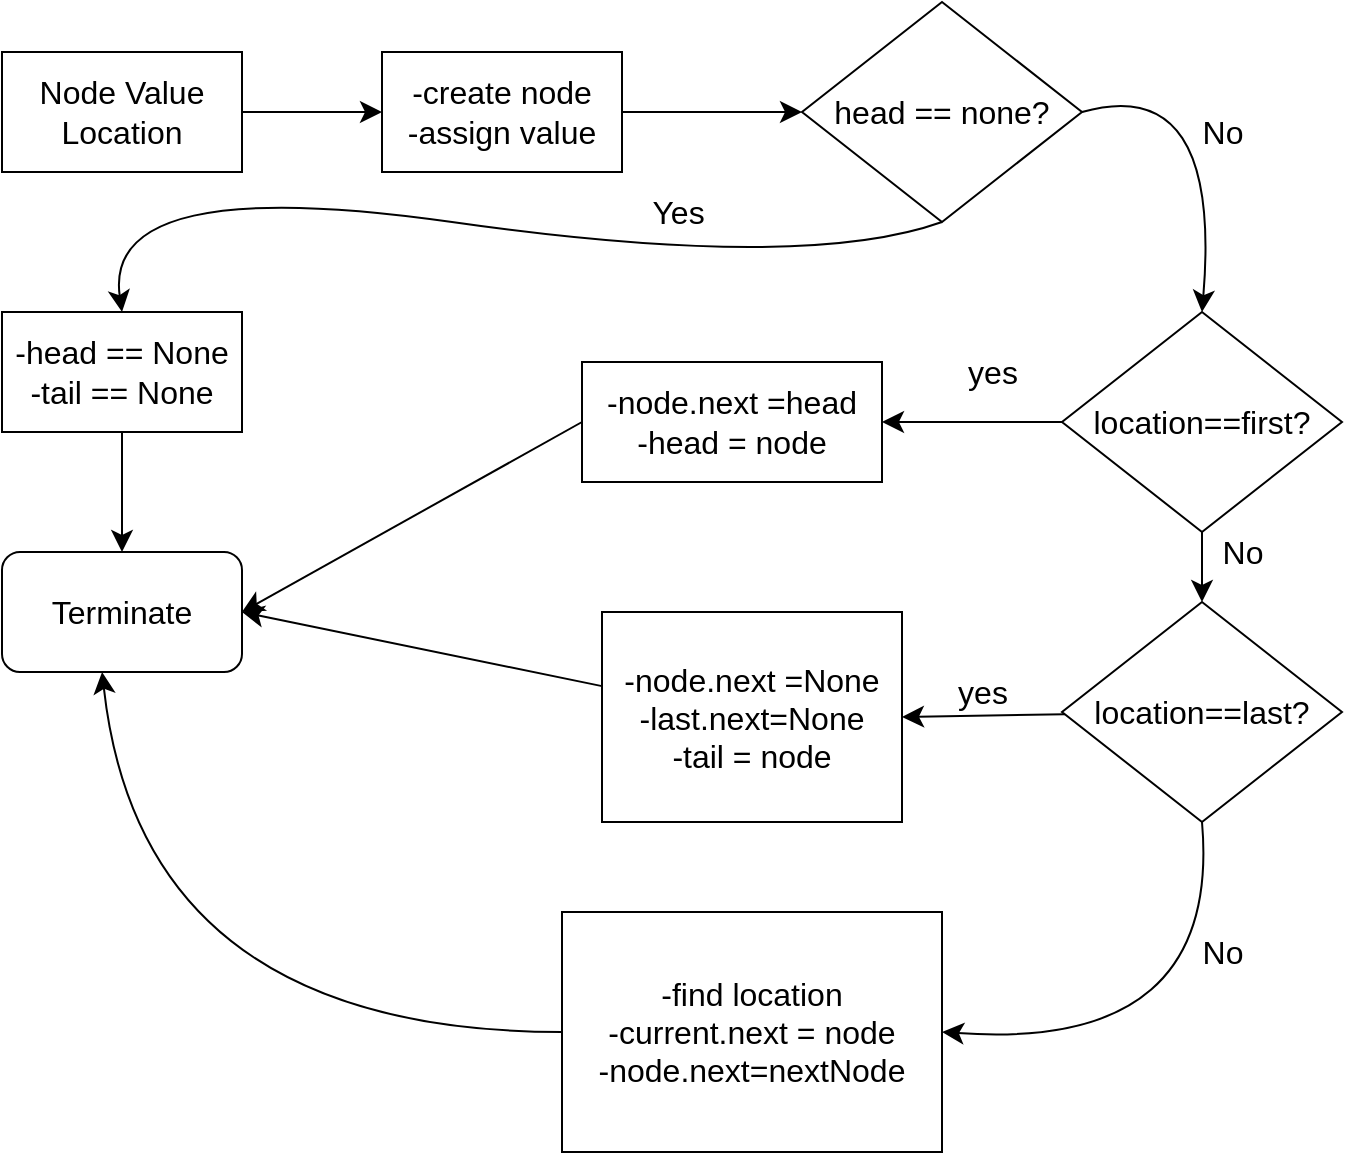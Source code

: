 <mxfile version="21.1.7" type="device">
  <diagram id="C5RBs43oDa-KdzZeNtuy" name="Page-1">
    <mxGraphModel dx="1290" dy="591" grid="1" gridSize="10" guides="1" tooltips="1" connect="1" arrows="1" fold="1" page="1" pageScale="1" pageWidth="827" pageHeight="1169" math="0" shadow="0">
      <root>
        <mxCell id="WIyWlLk6GJQsqaUBKTNV-0" />
        <mxCell id="WIyWlLk6GJQsqaUBKTNV-1" parent="WIyWlLk6GJQsqaUBKTNV-0" />
        <mxCell id="wTwuT95mkbUKnPyDz3fG-8" style="edgeStyle=none;curved=1;rounded=0;orthogonalLoop=1;jettySize=auto;html=1;exitX=1;exitY=0.5;exitDx=0;exitDy=0;entryX=0;entryY=0.5;entryDx=0;entryDy=0;fontSize=12;startSize=8;endSize=8;" edge="1" parent="WIyWlLk6GJQsqaUBKTNV-1" source="wTwuT95mkbUKnPyDz3fG-0" target="wTwuT95mkbUKnPyDz3fG-1">
          <mxGeometry relative="1" as="geometry" />
        </mxCell>
        <mxCell id="wTwuT95mkbUKnPyDz3fG-0" value="Node Value Location" style="rounded=0;whiteSpace=wrap;html=1;fontSize=16;" vertex="1" parent="WIyWlLk6GJQsqaUBKTNV-1">
          <mxGeometry x="80" y="150" width="120" height="60" as="geometry" />
        </mxCell>
        <mxCell id="wTwuT95mkbUKnPyDz3fG-9" style="edgeStyle=none;curved=1;rounded=0;orthogonalLoop=1;jettySize=auto;html=1;exitX=1;exitY=0.5;exitDx=0;exitDy=0;entryX=0;entryY=0.5;entryDx=0;entryDy=0;fontSize=12;startSize=8;endSize=8;" edge="1" parent="WIyWlLk6GJQsqaUBKTNV-1" source="wTwuT95mkbUKnPyDz3fG-1" target="wTwuT95mkbUKnPyDz3fG-2">
          <mxGeometry relative="1" as="geometry" />
        </mxCell>
        <mxCell id="wTwuT95mkbUKnPyDz3fG-1" value="-create node&lt;br&gt;-assign value" style="rounded=0;whiteSpace=wrap;html=1;fontSize=16;" vertex="1" parent="WIyWlLk6GJQsqaUBKTNV-1">
          <mxGeometry x="270" y="150" width="120" height="60" as="geometry" />
        </mxCell>
        <mxCell id="wTwuT95mkbUKnPyDz3fG-12" style="edgeStyle=none;curved=1;rounded=0;orthogonalLoop=1;jettySize=auto;html=1;exitX=0.5;exitY=1;exitDx=0;exitDy=0;entryX=0.5;entryY=0;entryDx=0;entryDy=0;fontSize=12;startSize=8;endSize=8;" edge="1" parent="WIyWlLk6GJQsqaUBKTNV-1" source="wTwuT95mkbUKnPyDz3fG-2" target="wTwuT95mkbUKnPyDz3fG-3">
          <mxGeometry relative="1" as="geometry">
            <Array as="points">
              <mxPoint x="480" y="260" />
              <mxPoint x="130" y="210" />
            </Array>
          </mxGeometry>
        </mxCell>
        <mxCell id="wTwuT95mkbUKnPyDz3fG-14" style="edgeStyle=none;curved=1;rounded=0;orthogonalLoop=1;jettySize=auto;html=1;exitX=1;exitY=0.5;exitDx=0;exitDy=0;fontSize=12;startSize=8;endSize=8;entryX=0.5;entryY=0;entryDx=0;entryDy=0;" edge="1" parent="WIyWlLk6GJQsqaUBKTNV-1" source="wTwuT95mkbUKnPyDz3fG-2" target="wTwuT95mkbUKnPyDz3fG-5">
          <mxGeometry relative="1" as="geometry">
            <mxPoint x="680" y="180" as="targetPoint" />
            <Array as="points">
              <mxPoint x="690" y="160" />
            </Array>
          </mxGeometry>
        </mxCell>
        <mxCell id="wTwuT95mkbUKnPyDz3fG-2" value="head == none?" style="rhombus;whiteSpace=wrap;html=1;fontSize=16;" vertex="1" parent="WIyWlLk6GJQsqaUBKTNV-1">
          <mxGeometry x="480" y="125" width="140" height="110" as="geometry" />
        </mxCell>
        <mxCell id="wTwuT95mkbUKnPyDz3fG-13" style="edgeStyle=none;curved=1;rounded=0;orthogonalLoop=1;jettySize=auto;html=1;exitX=0.5;exitY=1;exitDx=0;exitDy=0;entryX=0.5;entryY=0;entryDx=0;entryDy=0;fontSize=12;startSize=8;endSize=8;" edge="1" parent="WIyWlLk6GJQsqaUBKTNV-1" source="wTwuT95mkbUKnPyDz3fG-3" target="wTwuT95mkbUKnPyDz3fG-4">
          <mxGeometry relative="1" as="geometry" />
        </mxCell>
        <mxCell id="wTwuT95mkbUKnPyDz3fG-3" value="-head == None&lt;br&gt;-tail == None" style="rounded=0;whiteSpace=wrap;html=1;fontSize=16;" vertex="1" parent="WIyWlLk6GJQsqaUBKTNV-1">
          <mxGeometry x="80" y="280" width="120" height="60" as="geometry" />
        </mxCell>
        <mxCell id="wTwuT95mkbUKnPyDz3fG-4" value="Terminate" style="rounded=1;whiteSpace=wrap;html=1;fontSize=16;" vertex="1" parent="WIyWlLk6GJQsqaUBKTNV-1">
          <mxGeometry x="80" y="400" width="120" height="60" as="geometry" />
        </mxCell>
        <mxCell id="wTwuT95mkbUKnPyDz3fG-15" style="edgeStyle=none;curved=1;rounded=0;orthogonalLoop=1;jettySize=auto;html=1;entryX=1;entryY=0.5;entryDx=0;entryDy=0;fontSize=12;startSize=8;endSize=8;" edge="1" parent="WIyWlLk6GJQsqaUBKTNV-1" source="wTwuT95mkbUKnPyDz3fG-5" target="wTwuT95mkbUKnPyDz3fG-7">
          <mxGeometry relative="1" as="geometry" />
        </mxCell>
        <mxCell id="wTwuT95mkbUKnPyDz3fG-19" style="edgeStyle=none;curved=1;rounded=0;orthogonalLoop=1;jettySize=auto;html=1;exitX=0.5;exitY=1;exitDx=0;exitDy=0;entryX=0.5;entryY=0;entryDx=0;entryDy=0;fontSize=12;startSize=8;endSize=8;" edge="1" parent="WIyWlLk6GJQsqaUBKTNV-1" source="wTwuT95mkbUKnPyDz3fG-5" target="wTwuT95mkbUKnPyDz3fG-6">
          <mxGeometry relative="1" as="geometry" />
        </mxCell>
        <mxCell id="wTwuT95mkbUKnPyDz3fG-5" value="location==first?" style="rhombus;whiteSpace=wrap;html=1;fontSize=16;" vertex="1" parent="WIyWlLk6GJQsqaUBKTNV-1">
          <mxGeometry x="610" y="280" width="140" height="110" as="geometry" />
        </mxCell>
        <mxCell id="wTwuT95mkbUKnPyDz3fG-20" style="edgeStyle=none;curved=1;rounded=0;orthogonalLoop=1;jettySize=auto;html=1;entryX=1;entryY=0.5;entryDx=0;entryDy=0;fontSize=12;startSize=8;endSize=8;" edge="1" parent="WIyWlLk6GJQsqaUBKTNV-1" source="wTwuT95mkbUKnPyDz3fG-6" target="wTwuT95mkbUKnPyDz3fG-10">
          <mxGeometry relative="1" as="geometry" />
        </mxCell>
        <mxCell id="wTwuT95mkbUKnPyDz3fG-21" style="edgeStyle=none;curved=1;rounded=0;orthogonalLoop=1;jettySize=auto;html=1;exitX=0.5;exitY=1;exitDx=0;exitDy=0;entryX=1;entryY=0.5;entryDx=0;entryDy=0;fontSize=12;startSize=8;endSize=8;" edge="1" parent="WIyWlLk6GJQsqaUBKTNV-1" source="wTwuT95mkbUKnPyDz3fG-6" target="wTwuT95mkbUKnPyDz3fG-11">
          <mxGeometry relative="1" as="geometry">
            <Array as="points">
              <mxPoint x="690" y="650" />
            </Array>
          </mxGeometry>
        </mxCell>
        <mxCell id="wTwuT95mkbUKnPyDz3fG-6" value="location==last?" style="rhombus;whiteSpace=wrap;html=1;fontSize=16;" vertex="1" parent="WIyWlLk6GJQsqaUBKTNV-1">
          <mxGeometry x="610" y="425" width="140" height="110" as="geometry" />
        </mxCell>
        <mxCell id="wTwuT95mkbUKnPyDz3fG-16" style="edgeStyle=none;curved=1;rounded=0;orthogonalLoop=1;jettySize=auto;html=1;exitX=0;exitY=0.5;exitDx=0;exitDy=0;entryX=1;entryY=0.5;entryDx=0;entryDy=0;fontSize=12;startSize=8;endSize=8;" edge="1" parent="WIyWlLk6GJQsqaUBKTNV-1" source="wTwuT95mkbUKnPyDz3fG-7" target="wTwuT95mkbUKnPyDz3fG-4">
          <mxGeometry relative="1" as="geometry" />
        </mxCell>
        <mxCell id="wTwuT95mkbUKnPyDz3fG-7" value="-node.next =head&lt;br&gt;-head = node" style="rounded=0;whiteSpace=wrap;html=1;fontSize=16;" vertex="1" parent="WIyWlLk6GJQsqaUBKTNV-1">
          <mxGeometry x="370" y="305" width="150" height="60" as="geometry" />
        </mxCell>
        <mxCell id="wTwuT95mkbUKnPyDz3fG-17" style="edgeStyle=none;curved=1;rounded=0;orthogonalLoop=1;jettySize=auto;html=1;entryX=1;entryY=0.5;entryDx=0;entryDy=0;fontSize=12;startSize=8;endSize=8;" edge="1" parent="WIyWlLk6GJQsqaUBKTNV-1" source="wTwuT95mkbUKnPyDz3fG-10" target="wTwuT95mkbUKnPyDz3fG-4">
          <mxGeometry relative="1" as="geometry" />
        </mxCell>
        <mxCell id="wTwuT95mkbUKnPyDz3fG-10" value="-node.next =None&lt;br&gt;-last.next=None&lt;br&gt;-tail = node&lt;br&gt;" style="rounded=0;whiteSpace=wrap;html=1;fontSize=16;" vertex="1" parent="WIyWlLk6GJQsqaUBKTNV-1">
          <mxGeometry x="380" y="430" width="150" height="105" as="geometry" />
        </mxCell>
        <mxCell id="wTwuT95mkbUKnPyDz3fG-22" style="edgeStyle=none;curved=1;rounded=0;orthogonalLoop=1;jettySize=auto;html=1;exitX=0;exitY=0.5;exitDx=0;exitDy=0;entryX=0.417;entryY=1;entryDx=0;entryDy=0;entryPerimeter=0;fontSize=12;startSize=8;endSize=8;" edge="1" parent="WIyWlLk6GJQsqaUBKTNV-1" source="wTwuT95mkbUKnPyDz3fG-11" target="wTwuT95mkbUKnPyDz3fG-4">
          <mxGeometry relative="1" as="geometry">
            <Array as="points">
              <mxPoint x="150" y="640" />
            </Array>
          </mxGeometry>
        </mxCell>
        <mxCell id="wTwuT95mkbUKnPyDz3fG-11" value="-find location&lt;br&gt;-current.next = node&lt;br&gt;-node.next=nextNode" style="rounded=0;whiteSpace=wrap;html=1;fontSize=16;" vertex="1" parent="WIyWlLk6GJQsqaUBKTNV-1">
          <mxGeometry x="360" y="580" width="190" height="120" as="geometry" />
        </mxCell>
        <mxCell id="wTwuT95mkbUKnPyDz3fG-23" value="No" style="text;html=1;align=center;verticalAlign=middle;resizable=0;points=[];autosize=1;strokeColor=none;fillColor=none;fontSize=16;" vertex="1" parent="WIyWlLk6GJQsqaUBKTNV-1">
          <mxGeometry x="670" y="175" width="40" height="30" as="geometry" />
        </mxCell>
        <mxCell id="wTwuT95mkbUKnPyDz3fG-24" value="Yes&lt;span style=&quot;white-space: pre;&quot;&gt;	&lt;/span&gt;" style="text;html=1;align=center;verticalAlign=middle;resizable=0;points=[];autosize=1;strokeColor=none;fillColor=none;fontSize=16;" vertex="1" parent="WIyWlLk6GJQsqaUBKTNV-1">
          <mxGeometry x="390" y="215" width="60" height="30" as="geometry" />
        </mxCell>
        <mxCell id="wTwuT95mkbUKnPyDz3fG-25" value="No" style="text;html=1;align=center;verticalAlign=middle;resizable=0;points=[];autosize=1;strokeColor=none;fillColor=none;fontSize=16;" vertex="1" parent="WIyWlLk6GJQsqaUBKTNV-1">
          <mxGeometry x="680" y="385" width="40" height="30" as="geometry" />
        </mxCell>
        <mxCell id="wTwuT95mkbUKnPyDz3fG-26" value="yes&lt;br&gt;" style="text;html=1;align=center;verticalAlign=middle;resizable=0;points=[];autosize=1;strokeColor=none;fillColor=none;fontSize=16;" vertex="1" parent="WIyWlLk6GJQsqaUBKTNV-1">
          <mxGeometry x="550" y="295" width="50" height="30" as="geometry" />
        </mxCell>
        <mxCell id="wTwuT95mkbUKnPyDz3fG-27" value="yes&lt;br&gt;" style="text;html=1;align=center;verticalAlign=middle;resizable=0;points=[];autosize=1;strokeColor=none;fillColor=none;fontSize=16;" vertex="1" parent="WIyWlLk6GJQsqaUBKTNV-1">
          <mxGeometry x="545" y="455" width="50" height="30" as="geometry" />
        </mxCell>
        <mxCell id="wTwuT95mkbUKnPyDz3fG-29" value="No" style="text;html=1;align=center;verticalAlign=middle;resizable=0;points=[];autosize=1;strokeColor=none;fillColor=none;fontSize=16;" vertex="1" parent="WIyWlLk6GJQsqaUBKTNV-1">
          <mxGeometry x="670" y="585" width="40" height="30" as="geometry" />
        </mxCell>
      </root>
    </mxGraphModel>
  </diagram>
</mxfile>
